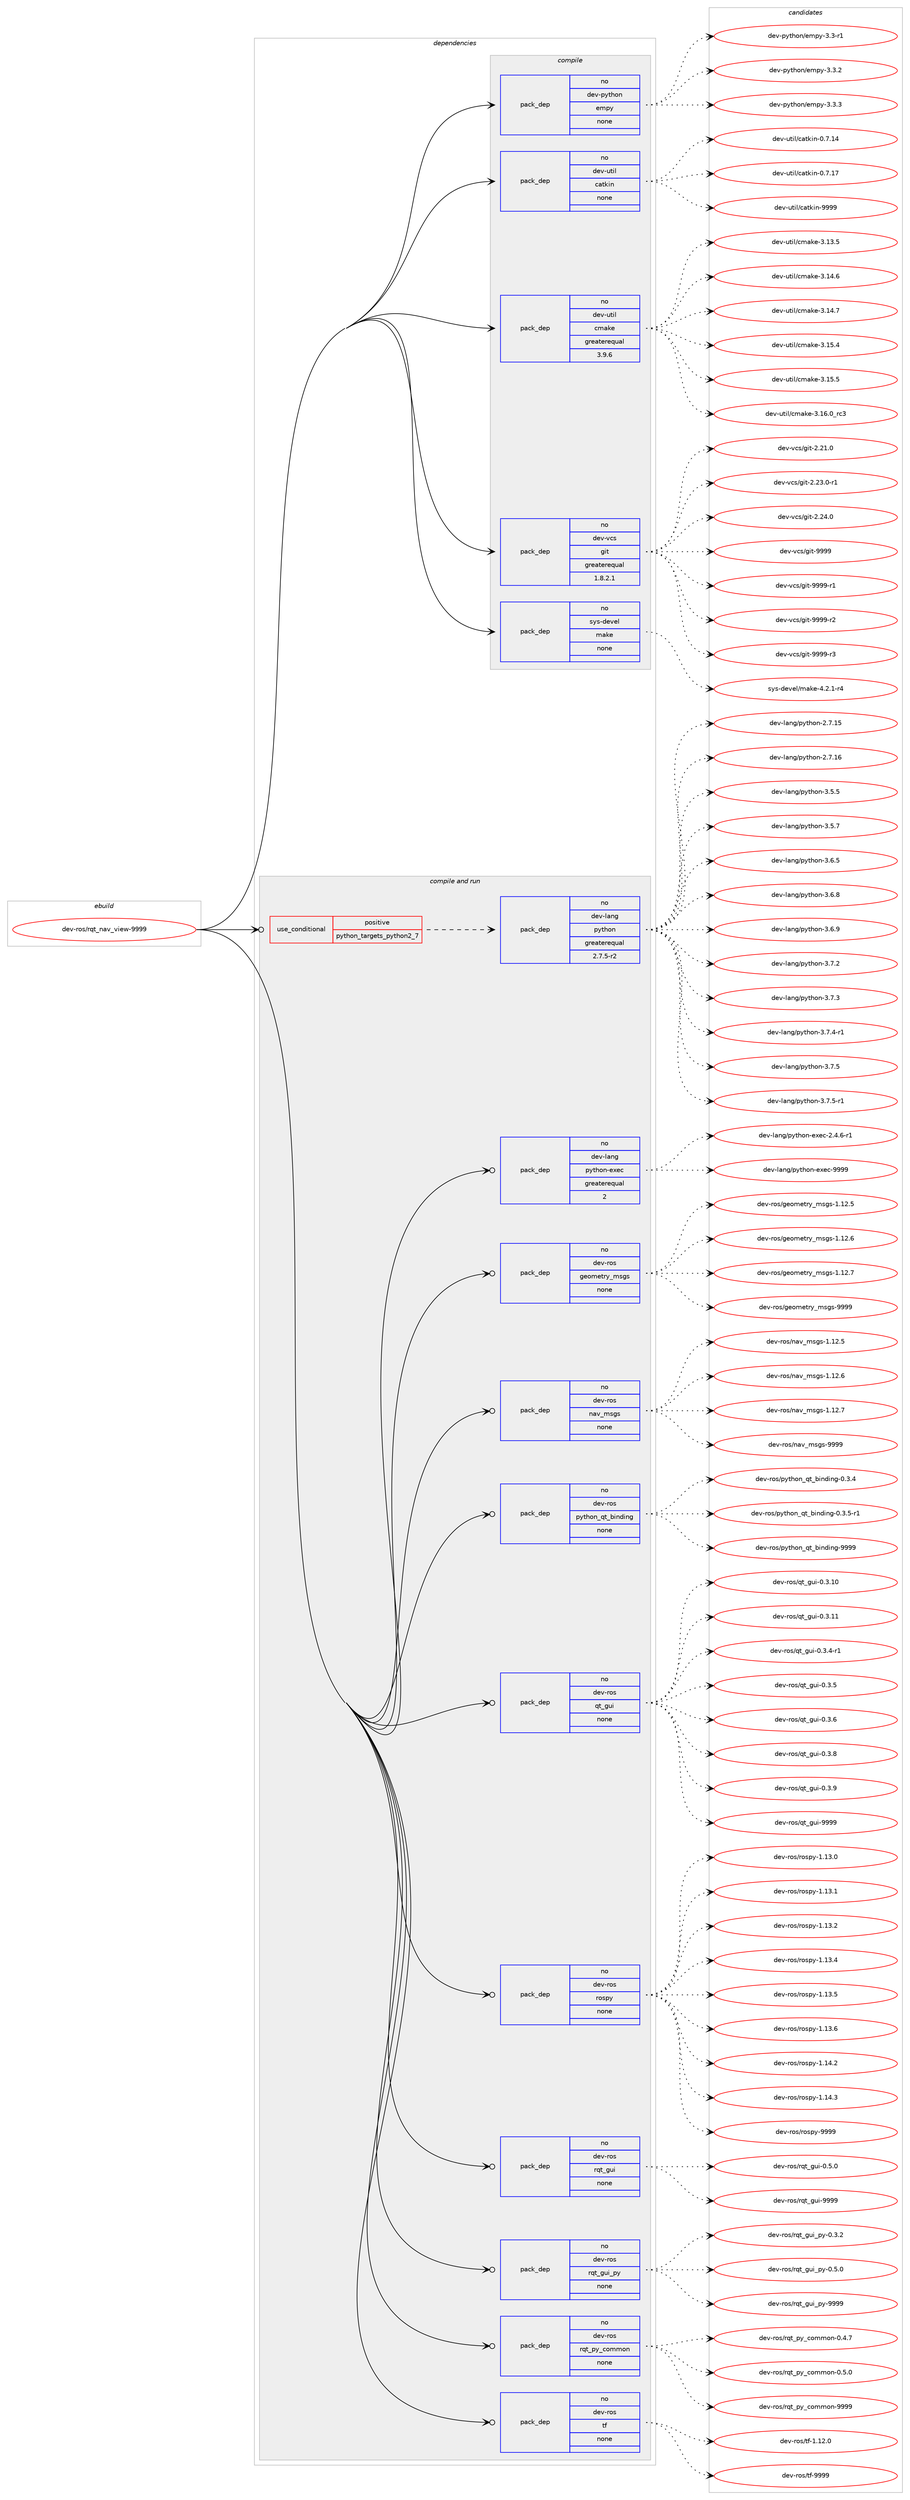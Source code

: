 digraph prolog {

# *************
# Graph options
# *************

newrank=true;
concentrate=true;
compound=true;
graph [rankdir=LR,fontname=Helvetica,fontsize=10,ranksep=1.5];#, ranksep=2.5, nodesep=0.2];
edge  [arrowhead=vee];
node  [fontname=Helvetica,fontsize=10];

# **********
# The ebuild
# **********

subgraph cluster_leftcol {
color=gray;
rank=same;
label=<<i>ebuild</i>>;
id [label="dev-ros/rqt_nav_view-9999", color=red, width=4, href="../dev-ros/rqt_nav_view-9999.svg"];
}

# ****************
# The dependencies
# ****************

subgraph cluster_midcol {
color=gray;
label=<<i>dependencies</i>>;
subgraph cluster_compile {
fillcolor="#eeeeee";
style=filled;
label=<<i>compile</i>>;
subgraph pack498558 {
dependency665755 [label=<<TABLE BORDER="0" CELLBORDER="1" CELLSPACING="0" CELLPADDING="4" WIDTH="220"><TR><TD ROWSPAN="6" CELLPADDING="30">pack_dep</TD></TR><TR><TD WIDTH="110">no</TD></TR><TR><TD>dev-python</TD></TR><TR><TD>empy</TD></TR><TR><TD>none</TD></TR><TR><TD></TD></TR></TABLE>>, shape=none, color=blue];
}
id:e -> dependency665755:w [weight=20,style="solid",arrowhead="vee"];
subgraph pack498559 {
dependency665756 [label=<<TABLE BORDER="0" CELLBORDER="1" CELLSPACING="0" CELLPADDING="4" WIDTH="220"><TR><TD ROWSPAN="6" CELLPADDING="30">pack_dep</TD></TR><TR><TD WIDTH="110">no</TD></TR><TR><TD>dev-util</TD></TR><TR><TD>catkin</TD></TR><TR><TD>none</TD></TR><TR><TD></TD></TR></TABLE>>, shape=none, color=blue];
}
id:e -> dependency665756:w [weight=20,style="solid",arrowhead="vee"];
subgraph pack498560 {
dependency665757 [label=<<TABLE BORDER="0" CELLBORDER="1" CELLSPACING="0" CELLPADDING="4" WIDTH="220"><TR><TD ROWSPAN="6" CELLPADDING="30">pack_dep</TD></TR><TR><TD WIDTH="110">no</TD></TR><TR><TD>dev-util</TD></TR><TR><TD>cmake</TD></TR><TR><TD>greaterequal</TD></TR><TR><TD>3.9.6</TD></TR></TABLE>>, shape=none, color=blue];
}
id:e -> dependency665757:w [weight=20,style="solid",arrowhead="vee"];
subgraph pack498561 {
dependency665758 [label=<<TABLE BORDER="0" CELLBORDER="1" CELLSPACING="0" CELLPADDING="4" WIDTH="220"><TR><TD ROWSPAN="6" CELLPADDING="30">pack_dep</TD></TR><TR><TD WIDTH="110">no</TD></TR><TR><TD>dev-vcs</TD></TR><TR><TD>git</TD></TR><TR><TD>greaterequal</TD></TR><TR><TD>1.8.2.1</TD></TR></TABLE>>, shape=none, color=blue];
}
id:e -> dependency665758:w [weight=20,style="solid",arrowhead="vee"];
subgraph pack498562 {
dependency665759 [label=<<TABLE BORDER="0" CELLBORDER="1" CELLSPACING="0" CELLPADDING="4" WIDTH="220"><TR><TD ROWSPAN="6" CELLPADDING="30">pack_dep</TD></TR><TR><TD WIDTH="110">no</TD></TR><TR><TD>sys-devel</TD></TR><TR><TD>make</TD></TR><TR><TD>none</TD></TR><TR><TD></TD></TR></TABLE>>, shape=none, color=blue];
}
id:e -> dependency665759:w [weight=20,style="solid",arrowhead="vee"];
}
subgraph cluster_compileandrun {
fillcolor="#eeeeee";
style=filled;
label=<<i>compile and run</i>>;
subgraph cond155291 {
dependency665760 [label=<<TABLE BORDER="0" CELLBORDER="1" CELLSPACING="0" CELLPADDING="4"><TR><TD ROWSPAN="3" CELLPADDING="10">use_conditional</TD></TR><TR><TD>positive</TD></TR><TR><TD>python_targets_python2_7</TD></TR></TABLE>>, shape=none, color=red];
subgraph pack498563 {
dependency665761 [label=<<TABLE BORDER="0" CELLBORDER="1" CELLSPACING="0" CELLPADDING="4" WIDTH="220"><TR><TD ROWSPAN="6" CELLPADDING="30">pack_dep</TD></TR><TR><TD WIDTH="110">no</TD></TR><TR><TD>dev-lang</TD></TR><TR><TD>python</TD></TR><TR><TD>greaterequal</TD></TR><TR><TD>2.7.5-r2</TD></TR></TABLE>>, shape=none, color=blue];
}
dependency665760:e -> dependency665761:w [weight=20,style="dashed",arrowhead="vee"];
}
id:e -> dependency665760:w [weight=20,style="solid",arrowhead="odotvee"];
subgraph pack498564 {
dependency665762 [label=<<TABLE BORDER="0" CELLBORDER="1" CELLSPACING="0" CELLPADDING="4" WIDTH="220"><TR><TD ROWSPAN="6" CELLPADDING="30">pack_dep</TD></TR><TR><TD WIDTH="110">no</TD></TR><TR><TD>dev-lang</TD></TR><TR><TD>python-exec</TD></TR><TR><TD>greaterequal</TD></TR><TR><TD>2</TD></TR></TABLE>>, shape=none, color=blue];
}
id:e -> dependency665762:w [weight=20,style="solid",arrowhead="odotvee"];
subgraph pack498565 {
dependency665763 [label=<<TABLE BORDER="0" CELLBORDER="1" CELLSPACING="0" CELLPADDING="4" WIDTH="220"><TR><TD ROWSPAN="6" CELLPADDING="30">pack_dep</TD></TR><TR><TD WIDTH="110">no</TD></TR><TR><TD>dev-ros</TD></TR><TR><TD>geometry_msgs</TD></TR><TR><TD>none</TD></TR><TR><TD></TD></TR></TABLE>>, shape=none, color=blue];
}
id:e -> dependency665763:w [weight=20,style="solid",arrowhead="odotvee"];
subgraph pack498566 {
dependency665764 [label=<<TABLE BORDER="0" CELLBORDER="1" CELLSPACING="0" CELLPADDING="4" WIDTH="220"><TR><TD ROWSPAN="6" CELLPADDING="30">pack_dep</TD></TR><TR><TD WIDTH="110">no</TD></TR><TR><TD>dev-ros</TD></TR><TR><TD>nav_msgs</TD></TR><TR><TD>none</TD></TR><TR><TD></TD></TR></TABLE>>, shape=none, color=blue];
}
id:e -> dependency665764:w [weight=20,style="solid",arrowhead="odotvee"];
subgraph pack498567 {
dependency665765 [label=<<TABLE BORDER="0" CELLBORDER="1" CELLSPACING="0" CELLPADDING="4" WIDTH="220"><TR><TD ROWSPAN="6" CELLPADDING="30">pack_dep</TD></TR><TR><TD WIDTH="110">no</TD></TR><TR><TD>dev-ros</TD></TR><TR><TD>python_qt_binding</TD></TR><TR><TD>none</TD></TR><TR><TD></TD></TR></TABLE>>, shape=none, color=blue];
}
id:e -> dependency665765:w [weight=20,style="solid",arrowhead="odotvee"];
subgraph pack498568 {
dependency665766 [label=<<TABLE BORDER="0" CELLBORDER="1" CELLSPACING="0" CELLPADDING="4" WIDTH="220"><TR><TD ROWSPAN="6" CELLPADDING="30">pack_dep</TD></TR><TR><TD WIDTH="110">no</TD></TR><TR><TD>dev-ros</TD></TR><TR><TD>qt_gui</TD></TR><TR><TD>none</TD></TR><TR><TD></TD></TR></TABLE>>, shape=none, color=blue];
}
id:e -> dependency665766:w [weight=20,style="solid",arrowhead="odotvee"];
subgraph pack498569 {
dependency665767 [label=<<TABLE BORDER="0" CELLBORDER="1" CELLSPACING="0" CELLPADDING="4" WIDTH="220"><TR><TD ROWSPAN="6" CELLPADDING="30">pack_dep</TD></TR><TR><TD WIDTH="110">no</TD></TR><TR><TD>dev-ros</TD></TR><TR><TD>rospy</TD></TR><TR><TD>none</TD></TR><TR><TD></TD></TR></TABLE>>, shape=none, color=blue];
}
id:e -> dependency665767:w [weight=20,style="solid",arrowhead="odotvee"];
subgraph pack498570 {
dependency665768 [label=<<TABLE BORDER="0" CELLBORDER="1" CELLSPACING="0" CELLPADDING="4" WIDTH="220"><TR><TD ROWSPAN="6" CELLPADDING="30">pack_dep</TD></TR><TR><TD WIDTH="110">no</TD></TR><TR><TD>dev-ros</TD></TR><TR><TD>rqt_gui</TD></TR><TR><TD>none</TD></TR><TR><TD></TD></TR></TABLE>>, shape=none, color=blue];
}
id:e -> dependency665768:w [weight=20,style="solid",arrowhead="odotvee"];
subgraph pack498571 {
dependency665769 [label=<<TABLE BORDER="0" CELLBORDER="1" CELLSPACING="0" CELLPADDING="4" WIDTH="220"><TR><TD ROWSPAN="6" CELLPADDING="30">pack_dep</TD></TR><TR><TD WIDTH="110">no</TD></TR><TR><TD>dev-ros</TD></TR><TR><TD>rqt_gui_py</TD></TR><TR><TD>none</TD></TR><TR><TD></TD></TR></TABLE>>, shape=none, color=blue];
}
id:e -> dependency665769:w [weight=20,style="solid",arrowhead="odotvee"];
subgraph pack498572 {
dependency665770 [label=<<TABLE BORDER="0" CELLBORDER="1" CELLSPACING="0" CELLPADDING="4" WIDTH="220"><TR><TD ROWSPAN="6" CELLPADDING="30">pack_dep</TD></TR><TR><TD WIDTH="110">no</TD></TR><TR><TD>dev-ros</TD></TR><TR><TD>rqt_py_common</TD></TR><TR><TD>none</TD></TR><TR><TD></TD></TR></TABLE>>, shape=none, color=blue];
}
id:e -> dependency665770:w [weight=20,style="solid",arrowhead="odotvee"];
subgraph pack498573 {
dependency665771 [label=<<TABLE BORDER="0" CELLBORDER="1" CELLSPACING="0" CELLPADDING="4" WIDTH="220"><TR><TD ROWSPAN="6" CELLPADDING="30">pack_dep</TD></TR><TR><TD WIDTH="110">no</TD></TR><TR><TD>dev-ros</TD></TR><TR><TD>tf</TD></TR><TR><TD>none</TD></TR><TR><TD></TD></TR></TABLE>>, shape=none, color=blue];
}
id:e -> dependency665771:w [weight=20,style="solid",arrowhead="odotvee"];
}
subgraph cluster_run {
fillcolor="#eeeeee";
style=filled;
label=<<i>run</i>>;
}
}

# **************
# The candidates
# **************

subgraph cluster_choices {
rank=same;
color=gray;
label=<<i>candidates</i>>;

subgraph choice498558 {
color=black;
nodesep=1;
choice1001011184511212111610411111047101109112121455146514511449 [label="dev-python/empy-3.3-r1", color=red, width=4,href="../dev-python/empy-3.3-r1.svg"];
choice1001011184511212111610411111047101109112121455146514650 [label="dev-python/empy-3.3.2", color=red, width=4,href="../dev-python/empy-3.3.2.svg"];
choice1001011184511212111610411111047101109112121455146514651 [label="dev-python/empy-3.3.3", color=red, width=4,href="../dev-python/empy-3.3.3.svg"];
dependency665755:e -> choice1001011184511212111610411111047101109112121455146514511449:w [style=dotted,weight="100"];
dependency665755:e -> choice1001011184511212111610411111047101109112121455146514650:w [style=dotted,weight="100"];
dependency665755:e -> choice1001011184511212111610411111047101109112121455146514651:w [style=dotted,weight="100"];
}
subgraph choice498559 {
color=black;
nodesep=1;
choice1001011184511711610510847999711610710511045484655464952 [label="dev-util/catkin-0.7.14", color=red, width=4,href="../dev-util/catkin-0.7.14.svg"];
choice1001011184511711610510847999711610710511045484655464955 [label="dev-util/catkin-0.7.17", color=red, width=4,href="../dev-util/catkin-0.7.17.svg"];
choice100101118451171161051084799971161071051104557575757 [label="dev-util/catkin-9999", color=red, width=4,href="../dev-util/catkin-9999.svg"];
dependency665756:e -> choice1001011184511711610510847999711610710511045484655464952:w [style=dotted,weight="100"];
dependency665756:e -> choice1001011184511711610510847999711610710511045484655464955:w [style=dotted,weight="100"];
dependency665756:e -> choice100101118451171161051084799971161071051104557575757:w [style=dotted,weight="100"];
}
subgraph choice498560 {
color=black;
nodesep=1;
choice1001011184511711610510847991099710710145514649514653 [label="dev-util/cmake-3.13.5", color=red, width=4,href="../dev-util/cmake-3.13.5.svg"];
choice1001011184511711610510847991099710710145514649524654 [label="dev-util/cmake-3.14.6", color=red, width=4,href="../dev-util/cmake-3.14.6.svg"];
choice1001011184511711610510847991099710710145514649524655 [label="dev-util/cmake-3.14.7", color=red, width=4,href="../dev-util/cmake-3.14.7.svg"];
choice1001011184511711610510847991099710710145514649534652 [label="dev-util/cmake-3.15.4", color=red, width=4,href="../dev-util/cmake-3.15.4.svg"];
choice1001011184511711610510847991099710710145514649534653 [label="dev-util/cmake-3.15.5", color=red, width=4,href="../dev-util/cmake-3.15.5.svg"];
choice1001011184511711610510847991099710710145514649544648951149951 [label="dev-util/cmake-3.16.0_rc3", color=red, width=4,href="../dev-util/cmake-3.16.0_rc3.svg"];
dependency665757:e -> choice1001011184511711610510847991099710710145514649514653:w [style=dotted,weight="100"];
dependency665757:e -> choice1001011184511711610510847991099710710145514649524654:w [style=dotted,weight="100"];
dependency665757:e -> choice1001011184511711610510847991099710710145514649524655:w [style=dotted,weight="100"];
dependency665757:e -> choice1001011184511711610510847991099710710145514649534652:w [style=dotted,weight="100"];
dependency665757:e -> choice1001011184511711610510847991099710710145514649534653:w [style=dotted,weight="100"];
dependency665757:e -> choice1001011184511711610510847991099710710145514649544648951149951:w [style=dotted,weight="100"];
}
subgraph choice498561 {
color=black;
nodesep=1;
choice10010111845118991154710310511645504650494648 [label="dev-vcs/git-2.21.0", color=red, width=4,href="../dev-vcs/git-2.21.0.svg"];
choice100101118451189911547103105116455046505146484511449 [label="dev-vcs/git-2.23.0-r1", color=red, width=4,href="../dev-vcs/git-2.23.0-r1.svg"];
choice10010111845118991154710310511645504650524648 [label="dev-vcs/git-2.24.0", color=red, width=4,href="../dev-vcs/git-2.24.0.svg"];
choice1001011184511899115471031051164557575757 [label="dev-vcs/git-9999", color=red, width=4,href="../dev-vcs/git-9999.svg"];
choice10010111845118991154710310511645575757574511449 [label="dev-vcs/git-9999-r1", color=red, width=4,href="../dev-vcs/git-9999-r1.svg"];
choice10010111845118991154710310511645575757574511450 [label="dev-vcs/git-9999-r2", color=red, width=4,href="../dev-vcs/git-9999-r2.svg"];
choice10010111845118991154710310511645575757574511451 [label="dev-vcs/git-9999-r3", color=red, width=4,href="../dev-vcs/git-9999-r3.svg"];
dependency665758:e -> choice10010111845118991154710310511645504650494648:w [style=dotted,weight="100"];
dependency665758:e -> choice100101118451189911547103105116455046505146484511449:w [style=dotted,weight="100"];
dependency665758:e -> choice10010111845118991154710310511645504650524648:w [style=dotted,weight="100"];
dependency665758:e -> choice1001011184511899115471031051164557575757:w [style=dotted,weight="100"];
dependency665758:e -> choice10010111845118991154710310511645575757574511449:w [style=dotted,weight="100"];
dependency665758:e -> choice10010111845118991154710310511645575757574511450:w [style=dotted,weight="100"];
dependency665758:e -> choice10010111845118991154710310511645575757574511451:w [style=dotted,weight="100"];
}
subgraph choice498562 {
color=black;
nodesep=1;
choice1151211154510010111810110847109971071014552465046494511452 [label="sys-devel/make-4.2.1-r4", color=red, width=4,href="../sys-devel/make-4.2.1-r4.svg"];
dependency665759:e -> choice1151211154510010111810110847109971071014552465046494511452:w [style=dotted,weight="100"];
}
subgraph choice498563 {
color=black;
nodesep=1;
choice10010111845108971101034711212111610411111045504655464953 [label="dev-lang/python-2.7.15", color=red, width=4,href="../dev-lang/python-2.7.15.svg"];
choice10010111845108971101034711212111610411111045504655464954 [label="dev-lang/python-2.7.16", color=red, width=4,href="../dev-lang/python-2.7.16.svg"];
choice100101118451089711010347112121116104111110455146534653 [label="dev-lang/python-3.5.5", color=red, width=4,href="../dev-lang/python-3.5.5.svg"];
choice100101118451089711010347112121116104111110455146534655 [label="dev-lang/python-3.5.7", color=red, width=4,href="../dev-lang/python-3.5.7.svg"];
choice100101118451089711010347112121116104111110455146544653 [label="dev-lang/python-3.6.5", color=red, width=4,href="../dev-lang/python-3.6.5.svg"];
choice100101118451089711010347112121116104111110455146544656 [label="dev-lang/python-3.6.8", color=red, width=4,href="../dev-lang/python-3.6.8.svg"];
choice100101118451089711010347112121116104111110455146544657 [label="dev-lang/python-3.6.9", color=red, width=4,href="../dev-lang/python-3.6.9.svg"];
choice100101118451089711010347112121116104111110455146554650 [label="dev-lang/python-3.7.2", color=red, width=4,href="../dev-lang/python-3.7.2.svg"];
choice100101118451089711010347112121116104111110455146554651 [label="dev-lang/python-3.7.3", color=red, width=4,href="../dev-lang/python-3.7.3.svg"];
choice1001011184510897110103471121211161041111104551465546524511449 [label="dev-lang/python-3.7.4-r1", color=red, width=4,href="../dev-lang/python-3.7.4-r1.svg"];
choice100101118451089711010347112121116104111110455146554653 [label="dev-lang/python-3.7.5", color=red, width=4,href="../dev-lang/python-3.7.5.svg"];
choice1001011184510897110103471121211161041111104551465546534511449 [label="dev-lang/python-3.7.5-r1", color=red, width=4,href="../dev-lang/python-3.7.5-r1.svg"];
dependency665761:e -> choice10010111845108971101034711212111610411111045504655464953:w [style=dotted,weight="100"];
dependency665761:e -> choice10010111845108971101034711212111610411111045504655464954:w [style=dotted,weight="100"];
dependency665761:e -> choice100101118451089711010347112121116104111110455146534653:w [style=dotted,weight="100"];
dependency665761:e -> choice100101118451089711010347112121116104111110455146534655:w [style=dotted,weight="100"];
dependency665761:e -> choice100101118451089711010347112121116104111110455146544653:w [style=dotted,weight="100"];
dependency665761:e -> choice100101118451089711010347112121116104111110455146544656:w [style=dotted,weight="100"];
dependency665761:e -> choice100101118451089711010347112121116104111110455146544657:w [style=dotted,weight="100"];
dependency665761:e -> choice100101118451089711010347112121116104111110455146554650:w [style=dotted,weight="100"];
dependency665761:e -> choice100101118451089711010347112121116104111110455146554651:w [style=dotted,weight="100"];
dependency665761:e -> choice1001011184510897110103471121211161041111104551465546524511449:w [style=dotted,weight="100"];
dependency665761:e -> choice100101118451089711010347112121116104111110455146554653:w [style=dotted,weight="100"];
dependency665761:e -> choice1001011184510897110103471121211161041111104551465546534511449:w [style=dotted,weight="100"];
}
subgraph choice498564 {
color=black;
nodesep=1;
choice10010111845108971101034711212111610411111045101120101994550465246544511449 [label="dev-lang/python-exec-2.4.6-r1", color=red, width=4,href="../dev-lang/python-exec-2.4.6-r1.svg"];
choice10010111845108971101034711212111610411111045101120101994557575757 [label="dev-lang/python-exec-9999", color=red, width=4,href="../dev-lang/python-exec-9999.svg"];
dependency665762:e -> choice10010111845108971101034711212111610411111045101120101994550465246544511449:w [style=dotted,weight="100"];
dependency665762:e -> choice10010111845108971101034711212111610411111045101120101994557575757:w [style=dotted,weight="100"];
}
subgraph choice498565 {
color=black;
nodesep=1;
choice10010111845114111115471031011111091011161141219510911510311545494649504653 [label="dev-ros/geometry_msgs-1.12.5", color=red, width=4,href="../dev-ros/geometry_msgs-1.12.5.svg"];
choice10010111845114111115471031011111091011161141219510911510311545494649504654 [label="dev-ros/geometry_msgs-1.12.6", color=red, width=4,href="../dev-ros/geometry_msgs-1.12.6.svg"];
choice10010111845114111115471031011111091011161141219510911510311545494649504655 [label="dev-ros/geometry_msgs-1.12.7", color=red, width=4,href="../dev-ros/geometry_msgs-1.12.7.svg"];
choice1001011184511411111547103101111109101116114121951091151031154557575757 [label="dev-ros/geometry_msgs-9999", color=red, width=4,href="../dev-ros/geometry_msgs-9999.svg"];
dependency665763:e -> choice10010111845114111115471031011111091011161141219510911510311545494649504653:w [style=dotted,weight="100"];
dependency665763:e -> choice10010111845114111115471031011111091011161141219510911510311545494649504654:w [style=dotted,weight="100"];
dependency665763:e -> choice10010111845114111115471031011111091011161141219510911510311545494649504655:w [style=dotted,weight="100"];
dependency665763:e -> choice1001011184511411111547103101111109101116114121951091151031154557575757:w [style=dotted,weight="100"];
}
subgraph choice498566 {
color=black;
nodesep=1;
choice1001011184511411111547110971189510911510311545494649504653 [label="dev-ros/nav_msgs-1.12.5", color=red, width=4,href="../dev-ros/nav_msgs-1.12.5.svg"];
choice1001011184511411111547110971189510911510311545494649504654 [label="dev-ros/nav_msgs-1.12.6", color=red, width=4,href="../dev-ros/nav_msgs-1.12.6.svg"];
choice1001011184511411111547110971189510911510311545494649504655 [label="dev-ros/nav_msgs-1.12.7", color=red, width=4,href="../dev-ros/nav_msgs-1.12.7.svg"];
choice100101118451141111154711097118951091151031154557575757 [label="dev-ros/nav_msgs-9999", color=red, width=4,href="../dev-ros/nav_msgs-9999.svg"];
dependency665764:e -> choice1001011184511411111547110971189510911510311545494649504653:w [style=dotted,weight="100"];
dependency665764:e -> choice1001011184511411111547110971189510911510311545494649504654:w [style=dotted,weight="100"];
dependency665764:e -> choice1001011184511411111547110971189510911510311545494649504655:w [style=dotted,weight="100"];
dependency665764:e -> choice100101118451141111154711097118951091151031154557575757:w [style=dotted,weight="100"];
}
subgraph choice498567 {
color=black;
nodesep=1;
choice1001011184511411111547112121116104111110951131169598105110100105110103454846514652 [label="dev-ros/python_qt_binding-0.3.4", color=red, width=4,href="../dev-ros/python_qt_binding-0.3.4.svg"];
choice10010111845114111115471121211161041111109511311695981051101001051101034548465146534511449 [label="dev-ros/python_qt_binding-0.3.5-r1", color=red, width=4,href="../dev-ros/python_qt_binding-0.3.5-r1.svg"];
choice10010111845114111115471121211161041111109511311695981051101001051101034557575757 [label="dev-ros/python_qt_binding-9999", color=red, width=4,href="../dev-ros/python_qt_binding-9999.svg"];
dependency665765:e -> choice1001011184511411111547112121116104111110951131169598105110100105110103454846514652:w [style=dotted,weight="100"];
dependency665765:e -> choice10010111845114111115471121211161041111109511311695981051101001051101034548465146534511449:w [style=dotted,weight="100"];
dependency665765:e -> choice10010111845114111115471121211161041111109511311695981051101001051101034557575757:w [style=dotted,weight="100"];
}
subgraph choice498568 {
color=black;
nodesep=1;
choice10010111845114111115471131169510311710545484651464948 [label="dev-ros/qt_gui-0.3.10", color=red, width=4,href="../dev-ros/qt_gui-0.3.10.svg"];
choice10010111845114111115471131169510311710545484651464949 [label="dev-ros/qt_gui-0.3.11", color=red, width=4,href="../dev-ros/qt_gui-0.3.11.svg"];
choice1001011184511411111547113116951031171054548465146524511449 [label="dev-ros/qt_gui-0.3.4-r1", color=red, width=4,href="../dev-ros/qt_gui-0.3.4-r1.svg"];
choice100101118451141111154711311695103117105454846514653 [label="dev-ros/qt_gui-0.3.5", color=red, width=4,href="../dev-ros/qt_gui-0.3.5.svg"];
choice100101118451141111154711311695103117105454846514654 [label="dev-ros/qt_gui-0.3.6", color=red, width=4,href="../dev-ros/qt_gui-0.3.6.svg"];
choice100101118451141111154711311695103117105454846514656 [label="dev-ros/qt_gui-0.3.8", color=red, width=4,href="../dev-ros/qt_gui-0.3.8.svg"];
choice100101118451141111154711311695103117105454846514657 [label="dev-ros/qt_gui-0.3.9", color=red, width=4,href="../dev-ros/qt_gui-0.3.9.svg"];
choice1001011184511411111547113116951031171054557575757 [label="dev-ros/qt_gui-9999", color=red, width=4,href="../dev-ros/qt_gui-9999.svg"];
dependency665766:e -> choice10010111845114111115471131169510311710545484651464948:w [style=dotted,weight="100"];
dependency665766:e -> choice10010111845114111115471131169510311710545484651464949:w [style=dotted,weight="100"];
dependency665766:e -> choice1001011184511411111547113116951031171054548465146524511449:w [style=dotted,weight="100"];
dependency665766:e -> choice100101118451141111154711311695103117105454846514653:w [style=dotted,weight="100"];
dependency665766:e -> choice100101118451141111154711311695103117105454846514654:w [style=dotted,weight="100"];
dependency665766:e -> choice100101118451141111154711311695103117105454846514656:w [style=dotted,weight="100"];
dependency665766:e -> choice100101118451141111154711311695103117105454846514657:w [style=dotted,weight="100"];
dependency665766:e -> choice1001011184511411111547113116951031171054557575757:w [style=dotted,weight="100"];
}
subgraph choice498569 {
color=black;
nodesep=1;
choice100101118451141111154711411111511212145494649514648 [label="dev-ros/rospy-1.13.0", color=red, width=4,href="../dev-ros/rospy-1.13.0.svg"];
choice100101118451141111154711411111511212145494649514649 [label="dev-ros/rospy-1.13.1", color=red, width=4,href="../dev-ros/rospy-1.13.1.svg"];
choice100101118451141111154711411111511212145494649514650 [label="dev-ros/rospy-1.13.2", color=red, width=4,href="../dev-ros/rospy-1.13.2.svg"];
choice100101118451141111154711411111511212145494649514652 [label="dev-ros/rospy-1.13.4", color=red, width=4,href="../dev-ros/rospy-1.13.4.svg"];
choice100101118451141111154711411111511212145494649514653 [label="dev-ros/rospy-1.13.5", color=red, width=4,href="../dev-ros/rospy-1.13.5.svg"];
choice100101118451141111154711411111511212145494649514654 [label="dev-ros/rospy-1.13.6", color=red, width=4,href="../dev-ros/rospy-1.13.6.svg"];
choice100101118451141111154711411111511212145494649524650 [label="dev-ros/rospy-1.14.2", color=red, width=4,href="../dev-ros/rospy-1.14.2.svg"];
choice100101118451141111154711411111511212145494649524651 [label="dev-ros/rospy-1.14.3", color=red, width=4,href="../dev-ros/rospy-1.14.3.svg"];
choice10010111845114111115471141111151121214557575757 [label="dev-ros/rospy-9999", color=red, width=4,href="../dev-ros/rospy-9999.svg"];
dependency665767:e -> choice100101118451141111154711411111511212145494649514648:w [style=dotted,weight="100"];
dependency665767:e -> choice100101118451141111154711411111511212145494649514649:w [style=dotted,weight="100"];
dependency665767:e -> choice100101118451141111154711411111511212145494649514650:w [style=dotted,weight="100"];
dependency665767:e -> choice100101118451141111154711411111511212145494649514652:w [style=dotted,weight="100"];
dependency665767:e -> choice100101118451141111154711411111511212145494649514653:w [style=dotted,weight="100"];
dependency665767:e -> choice100101118451141111154711411111511212145494649514654:w [style=dotted,weight="100"];
dependency665767:e -> choice100101118451141111154711411111511212145494649524650:w [style=dotted,weight="100"];
dependency665767:e -> choice100101118451141111154711411111511212145494649524651:w [style=dotted,weight="100"];
dependency665767:e -> choice10010111845114111115471141111151121214557575757:w [style=dotted,weight="100"];
}
subgraph choice498570 {
color=black;
nodesep=1;
choice100101118451141111154711411311695103117105454846534648 [label="dev-ros/rqt_gui-0.5.0", color=red, width=4,href="../dev-ros/rqt_gui-0.5.0.svg"];
choice1001011184511411111547114113116951031171054557575757 [label="dev-ros/rqt_gui-9999", color=red, width=4,href="../dev-ros/rqt_gui-9999.svg"];
dependency665768:e -> choice100101118451141111154711411311695103117105454846534648:w [style=dotted,weight="100"];
dependency665768:e -> choice1001011184511411111547114113116951031171054557575757:w [style=dotted,weight="100"];
}
subgraph choice498571 {
color=black;
nodesep=1;
choice10010111845114111115471141131169510311710595112121454846514650 [label="dev-ros/rqt_gui_py-0.3.2", color=red, width=4,href="../dev-ros/rqt_gui_py-0.3.2.svg"];
choice10010111845114111115471141131169510311710595112121454846534648 [label="dev-ros/rqt_gui_py-0.5.0", color=red, width=4,href="../dev-ros/rqt_gui_py-0.5.0.svg"];
choice100101118451141111154711411311695103117105951121214557575757 [label="dev-ros/rqt_gui_py-9999", color=red, width=4,href="../dev-ros/rqt_gui_py-9999.svg"];
dependency665769:e -> choice10010111845114111115471141131169510311710595112121454846514650:w [style=dotted,weight="100"];
dependency665769:e -> choice10010111845114111115471141131169510311710595112121454846534648:w [style=dotted,weight="100"];
dependency665769:e -> choice100101118451141111154711411311695103117105951121214557575757:w [style=dotted,weight="100"];
}
subgraph choice498572 {
color=black;
nodesep=1;
choice1001011184511411111547114113116951121219599111109109111110454846524655 [label="dev-ros/rqt_py_common-0.4.7", color=red, width=4,href="../dev-ros/rqt_py_common-0.4.7.svg"];
choice1001011184511411111547114113116951121219599111109109111110454846534648 [label="dev-ros/rqt_py_common-0.5.0", color=red, width=4,href="../dev-ros/rqt_py_common-0.5.0.svg"];
choice10010111845114111115471141131169511212195991111091091111104557575757 [label="dev-ros/rqt_py_common-9999", color=red, width=4,href="../dev-ros/rqt_py_common-9999.svg"];
dependency665770:e -> choice1001011184511411111547114113116951121219599111109109111110454846524655:w [style=dotted,weight="100"];
dependency665770:e -> choice1001011184511411111547114113116951121219599111109109111110454846534648:w [style=dotted,weight="100"];
dependency665770:e -> choice10010111845114111115471141131169511212195991111091091111104557575757:w [style=dotted,weight="100"];
}
subgraph choice498573 {
color=black;
nodesep=1;
choice100101118451141111154711610245494649504648 [label="dev-ros/tf-1.12.0", color=red, width=4,href="../dev-ros/tf-1.12.0.svg"];
choice10010111845114111115471161024557575757 [label="dev-ros/tf-9999", color=red, width=4,href="../dev-ros/tf-9999.svg"];
dependency665771:e -> choice100101118451141111154711610245494649504648:w [style=dotted,weight="100"];
dependency665771:e -> choice10010111845114111115471161024557575757:w [style=dotted,weight="100"];
}
}

}
